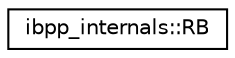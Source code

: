digraph "Graphical Class Hierarchy"
{
 // LATEX_PDF_SIZE
  edge [fontname="Helvetica",fontsize="10",labelfontname="Helvetica",labelfontsize="10"];
  node [fontname="Helvetica",fontsize="10",shape=record];
  rankdir="LR";
  Node0 [label="ibpp_internals::RB",height=0.2,width=0.4,color="black", fillcolor="white", style="filled",URL="$classibpp__internals_1_1RB.html",tooltip=" "];
}
